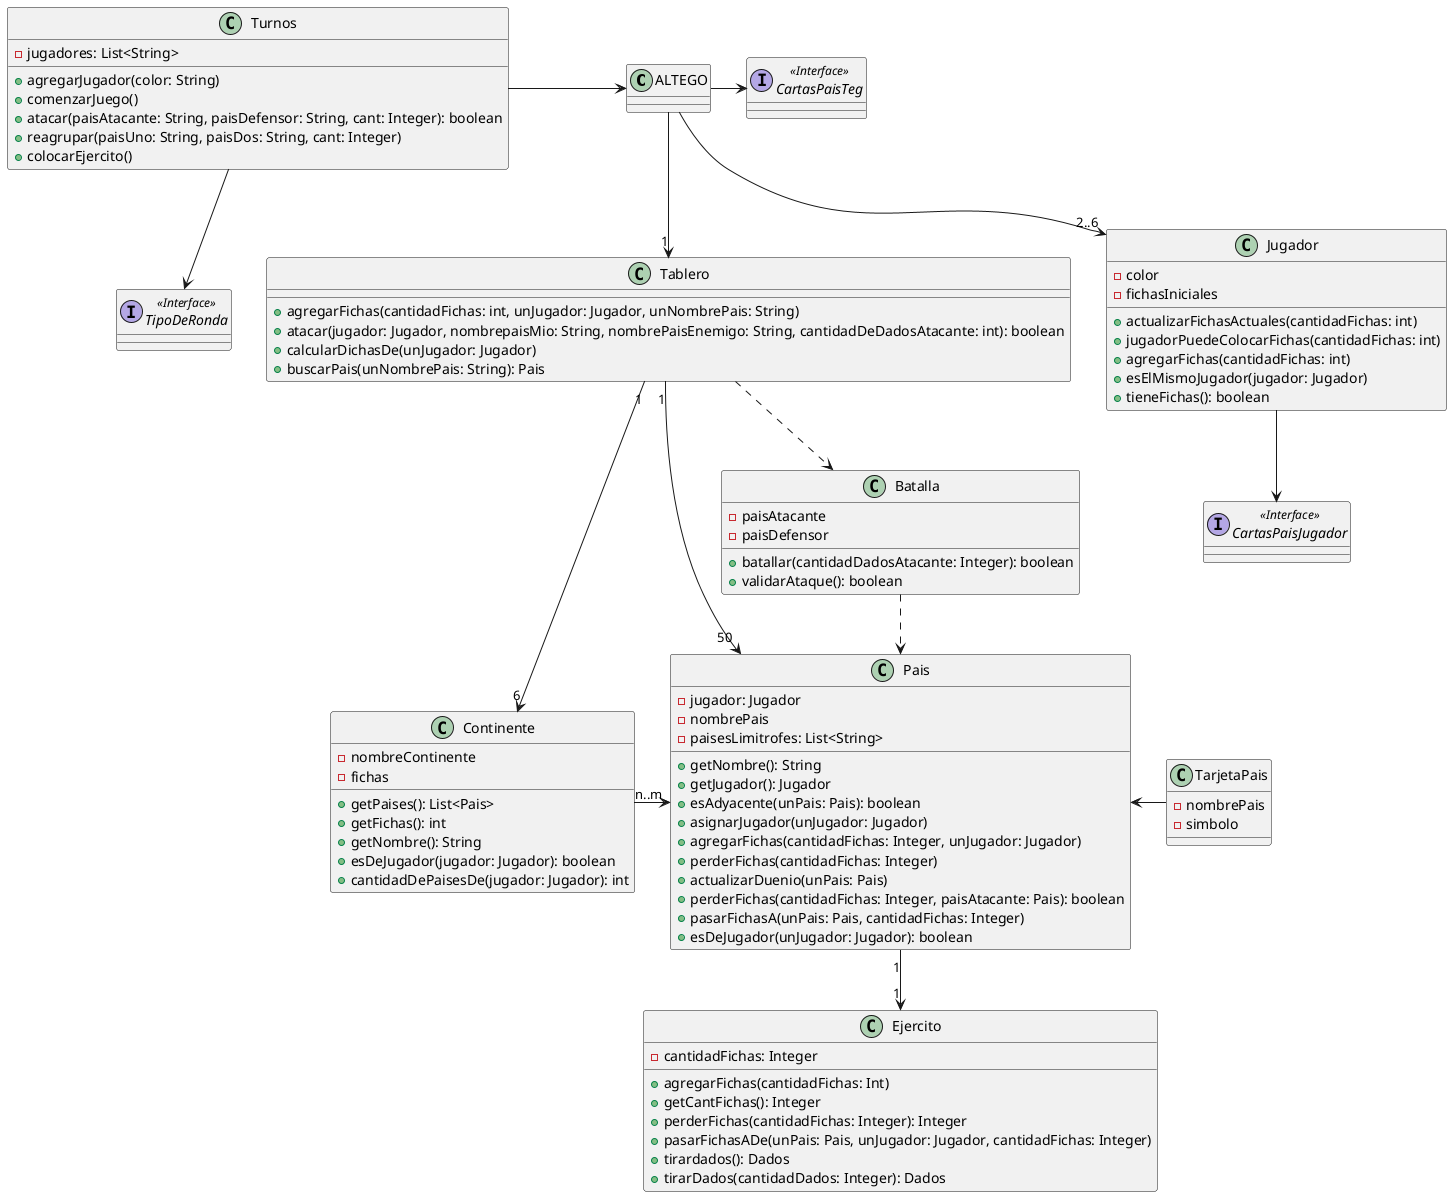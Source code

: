 @startuml ModeloInicial-V0.4

Class ALTEGO{

}

Class Tablero{
    + agregarFichas(cantidadFichas: int, unJugador: Jugador, unNombrePais: String)
    + atacar(jugador: Jugador, nombrepaisMio: String, nombrePaisEnemigo: String, cantidadDeDadosAtacante: int): boolean
    + calcularDichasDe(unJugador: Jugador)
    + buscarPais(unNombrePais: String): Pais
    
}

Class Continente{
    - nombreContinente
    - fichas

    + getPaises(): List<Pais>
    + getFichas(): int
    + getNombre(): String
    + esDeJugador(jugador: Jugador): boolean
    + cantidadDePaisesDe(jugador: Jugador): int
}

Class Jugador{
    - color
    - fichasIniciales

    +actualizarFichasActuales(cantidadFichas: int)
    +jugadorPuedeColocarFichas(cantidadFichas: int)
    +agregarFichas(cantidadFichas: int)
    +esElMismoJugador(jugador: Jugador)
    +tieneFichas(): boolean
}

Interface CartasPaisJugador <<Interface>> {
}

Interface CartasPaisTeg <<Interface>>{
}

Class Turnos {
    - jugadores: List<String>

    + agregarJugador(color: String)
    + comenzarJuego()
    + atacar(paisAtacante: String, paisDefensor: String, cant: Integer): boolean
    + reagrupar(paisUno: String, paisDos: String, cant: Integer)
    + colocarEjercito()
}

Interface TipoDeRonda <<Interface>> {

}

Class Pais{
    - jugador: Jugador
    - nombrePais
    - paisesLimitrofes: List<String>

    + getNombre(): String
    + getJugador(): Jugador
    + esAdyacente(unPais: Pais): boolean
    + asignarJugador(unJugador: Jugador)
    + agregarFichas(cantidadFichas: Integer, unJugador: Jugador)
    + perderFichas(cantidadFichas: Integer)
    + actualizarDuenio(unPais: Pais)
    + perderFichas(cantidadFichas: Integer, paisAtacante: Pais): boolean
    + pasarFichasA(unPais: Pais, cantidadFichas: Integer)
    + esDeJugador(unJugador: Jugador): boolean
}

Class Ejercito{
    - cantidadFichas: Integer

    + agregarFichas(cantidadFichas: Int)
    + getCantFichas(): Integer
    + perderFichas(cantidadFichas: Integer): Integer
    + pasarFichasADe(unPais: Pais, unJugador: Jugador, cantidadFichas: Integer)
    + tirardados(): Dados
    + tirarDados(cantidadDados: Integer): Dados
}


Class Batalla{
    - paisAtacante
    - paisDefensor

    + batallar(cantidadDadosAtacante: Integer): boolean
    + validarAtaque(): boolean
}

Class TarjetaPais{
    - nombrePais
    - simbolo
}

/'Class TarjetaObjetivo{}'/

Turnos -right-> ALTEGO
ALTEGO --> "1" Tablero
ALTEGO --> "2..6"Jugador
ALTEGO --right--> CartasPaisTeg


/'Jugador <-- Pais'/
Jugador --> CartasPaisJugador

Tablero "1"-->"50" Pais
Tablero "1"-->"6" Continente
Tablero ..> Batalla

Turnos --> TipoDeRonda

Batalla ..> Pais
Continente --right-->"n..m" Pais
Pais "1"-->"1" Ejercito

/'Jugador --> TarjetaObjetivo'/
/'TarjetaObjetivo ..> Tablero'/

Pais <--right-- TarjetaPais

@enduml